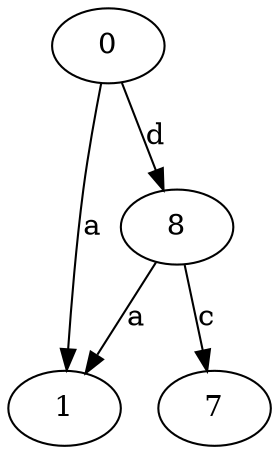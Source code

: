 strict digraph  {
0;
1;
7;
8;
0 -> 1  [label=a];
0 -> 8  [label=d];
8 -> 1  [label=a];
8 -> 7  [label=c];
}
